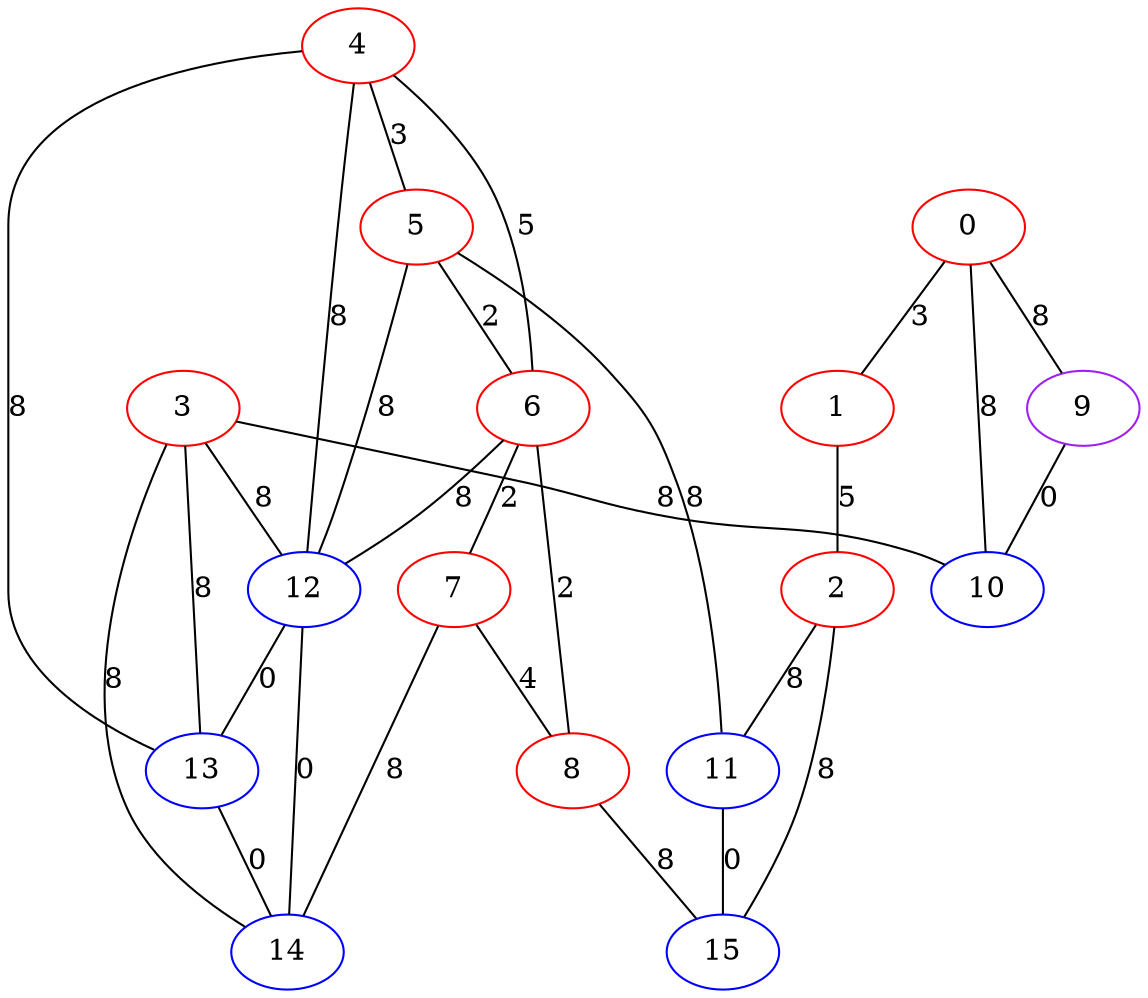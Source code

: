 graph "" {
0 [color=red, weight=1];
1 [color=red, weight=1];
2 [color=red, weight=1];
3 [color=red, weight=1];
4 [color=red, weight=1];
5 [color=red, weight=1];
6 [color=red, weight=1];
7 [color=red, weight=1];
8 [color=red, weight=1];
9 [color=purple, weight=4];
10 [color=blue, weight=3];
11 [color=blue, weight=3];
12 [color=blue, weight=3];
13 [color=blue, weight=3];
14 [color=blue, weight=3];
15 [color=blue, weight=3];
0 -- 1  [key=0, label=3];
0 -- 10  [key=0, label=8];
0 -- 9  [key=0, label=8];
1 -- 2  [key=0, label=5];
2 -- 11  [key=0, label=8];
2 -- 15  [key=0, label=8];
3 -- 10  [key=0, label=8];
3 -- 12  [key=0, label=8];
3 -- 13  [key=0, label=8];
3 -- 14  [key=0, label=8];
4 -- 12  [key=0, label=8];
4 -- 5  [key=0, label=3];
4 -- 6  [key=0, label=5];
4 -- 13  [key=0, label=8];
5 -- 12  [key=0, label=8];
5 -- 11  [key=0, label=8];
5 -- 6  [key=0, label=2];
6 -- 8  [key=0, label=2];
6 -- 12  [key=0, label=8];
6 -- 7  [key=0, label=2];
7 -- 8  [key=0, label=4];
7 -- 14  [key=0, label=8];
8 -- 15  [key=0, label=8];
9 -- 10  [key=0, label=0];
11 -- 15  [key=0, label=0];
12 -- 13  [key=0, label=0];
12 -- 14  [key=0, label=0];
13 -- 14  [key=0, label=0];
}
